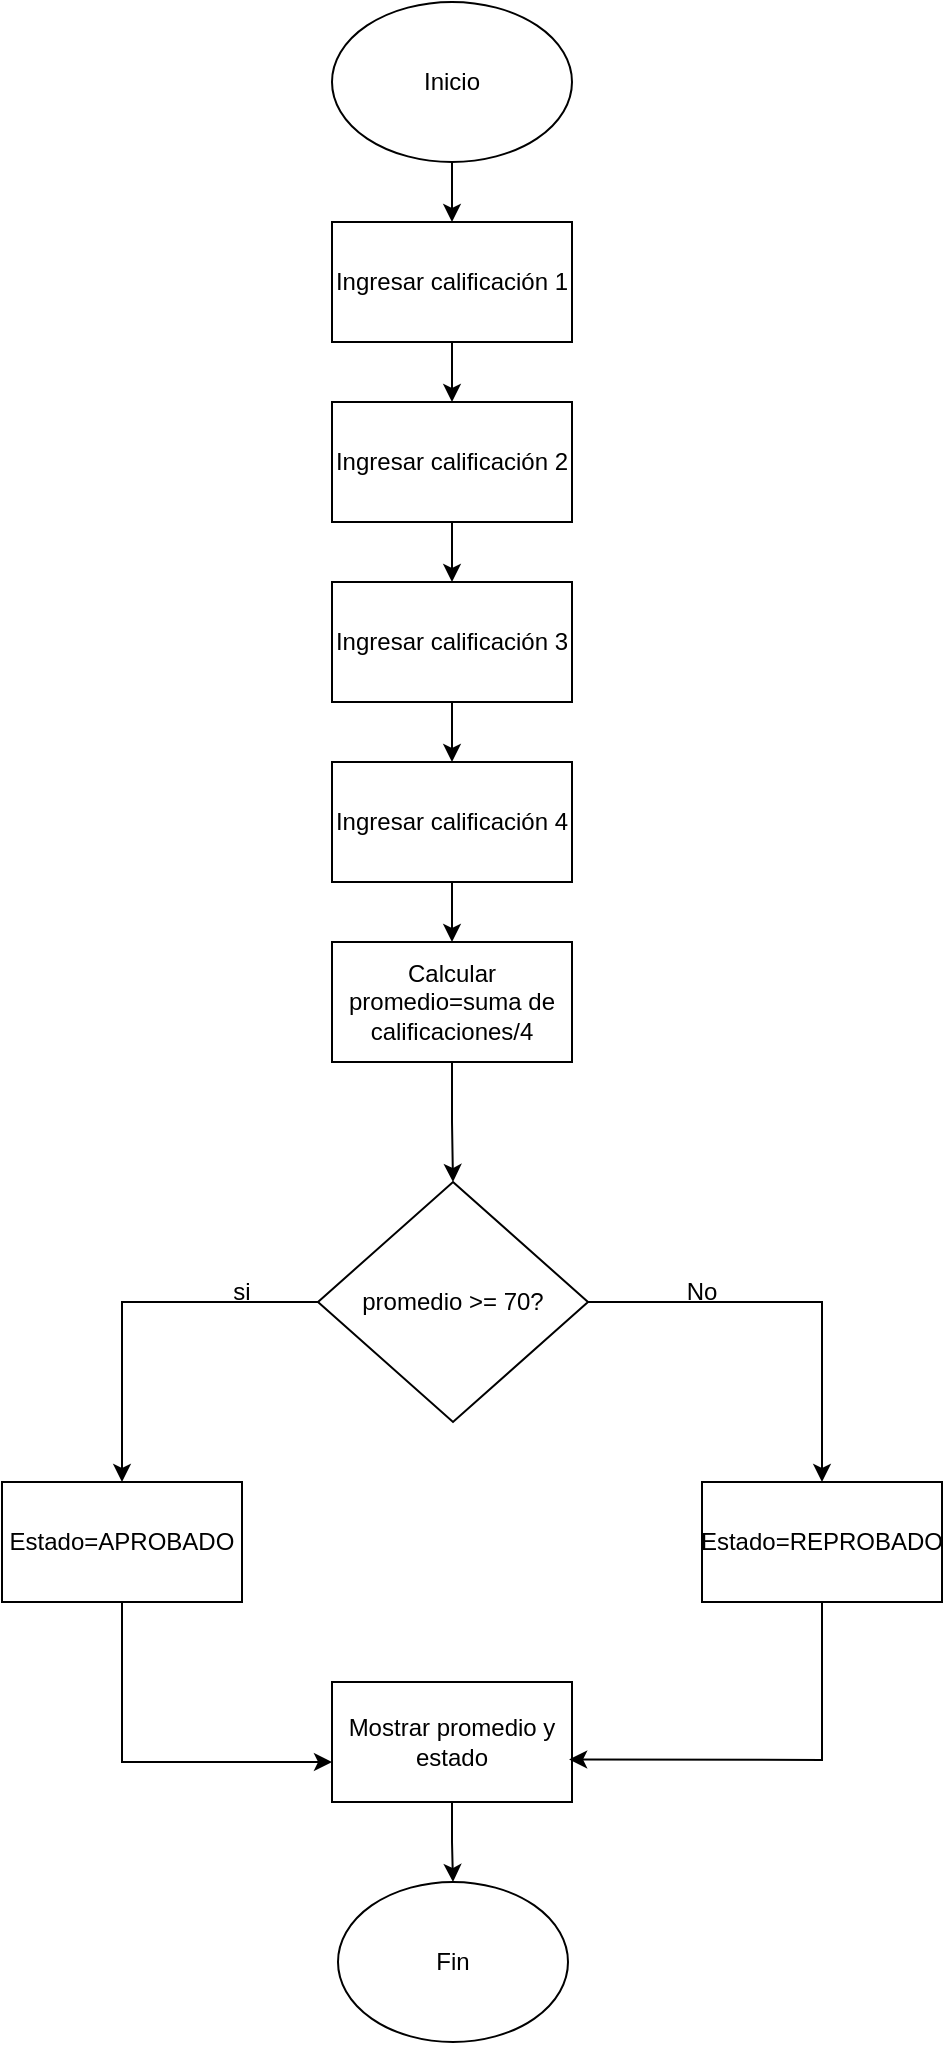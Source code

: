 <mxfile version="26.0.14">
  <diagram name="Página-1" id="7tV_Gs8HKn4RzmrcsTSC">
    <mxGraphModel dx="637" dy="319" grid="1" gridSize="10" guides="1" tooltips="1" connect="1" arrows="1" fold="1" page="1" pageScale="1" pageWidth="850" pageHeight="1100" math="0" shadow="0">
      <root>
        <mxCell id="0" />
        <mxCell id="1" parent="0" />
        <mxCell id="Kv0aXKbu5L6N0PeWqDxw-3" value="" style="edgeStyle=orthogonalEdgeStyle;rounded=0;orthogonalLoop=1;jettySize=auto;html=1;" edge="1" parent="1" source="Kv0aXKbu5L6N0PeWqDxw-1" target="Kv0aXKbu5L6N0PeWqDxw-2">
          <mxGeometry relative="1" as="geometry" />
        </mxCell>
        <mxCell id="Kv0aXKbu5L6N0PeWqDxw-1" value="Inicio" style="ellipse;whiteSpace=wrap;html=1;" vertex="1" parent="1">
          <mxGeometry x="365" y="20" width="120" height="80" as="geometry" />
        </mxCell>
        <mxCell id="Kv0aXKbu5L6N0PeWqDxw-5" value="" style="edgeStyle=orthogonalEdgeStyle;rounded=0;orthogonalLoop=1;jettySize=auto;html=1;" edge="1" parent="1" source="Kv0aXKbu5L6N0PeWqDxw-2" target="Kv0aXKbu5L6N0PeWqDxw-4">
          <mxGeometry relative="1" as="geometry" />
        </mxCell>
        <mxCell id="Kv0aXKbu5L6N0PeWqDxw-2" value="Ingresar calificación 1" style="whiteSpace=wrap;html=1;" vertex="1" parent="1">
          <mxGeometry x="365" y="130" width="120" height="60" as="geometry" />
        </mxCell>
        <mxCell id="Kv0aXKbu5L6N0PeWqDxw-7" value="" style="edgeStyle=orthogonalEdgeStyle;rounded=0;orthogonalLoop=1;jettySize=auto;html=1;" edge="1" parent="1" source="Kv0aXKbu5L6N0PeWqDxw-4" target="Kv0aXKbu5L6N0PeWqDxw-6">
          <mxGeometry relative="1" as="geometry" />
        </mxCell>
        <mxCell id="Kv0aXKbu5L6N0PeWqDxw-4" value="Ingresar calificación 2" style="whiteSpace=wrap;html=1;" vertex="1" parent="1">
          <mxGeometry x="365" y="220" width="120" height="60" as="geometry" />
        </mxCell>
        <mxCell id="Kv0aXKbu5L6N0PeWqDxw-9" value="" style="edgeStyle=orthogonalEdgeStyle;rounded=0;orthogonalLoop=1;jettySize=auto;html=1;" edge="1" parent="1" source="Kv0aXKbu5L6N0PeWqDxw-6" target="Kv0aXKbu5L6N0PeWqDxw-8">
          <mxGeometry relative="1" as="geometry" />
        </mxCell>
        <mxCell id="Kv0aXKbu5L6N0PeWqDxw-6" value="Ingresar calificación 3" style="whiteSpace=wrap;html=1;" vertex="1" parent="1">
          <mxGeometry x="365" y="310" width="120" height="60" as="geometry" />
        </mxCell>
        <mxCell id="Kv0aXKbu5L6N0PeWqDxw-11" value="" style="edgeStyle=orthogonalEdgeStyle;rounded=0;orthogonalLoop=1;jettySize=auto;html=1;" edge="1" parent="1" source="Kv0aXKbu5L6N0PeWqDxw-8" target="Kv0aXKbu5L6N0PeWqDxw-10">
          <mxGeometry relative="1" as="geometry" />
        </mxCell>
        <mxCell id="Kv0aXKbu5L6N0PeWqDxw-8" value="Ingresar calificación 4" style="whiteSpace=wrap;html=1;" vertex="1" parent="1">
          <mxGeometry x="365" y="400" width="120" height="60" as="geometry" />
        </mxCell>
        <mxCell id="Kv0aXKbu5L6N0PeWqDxw-13" value="" style="edgeStyle=orthogonalEdgeStyle;rounded=0;orthogonalLoop=1;jettySize=auto;html=1;" edge="1" parent="1" source="Kv0aXKbu5L6N0PeWqDxw-10" target="Kv0aXKbu5L6N0PeWqDxw-12">
          <mxGeometry relative="1" as="geometry" />
        </mxCell>
        <mxCell id="Kv0aXKbu5L6N0PeWqDxw-10" value="Calcular promedio=suma de calificaciones/4" style="whiteSpace=wrap;html=1;" vertex="1" parent="1">
          <mxGeometry x="365" y="490" width="120" height="60" as="geometry" />
        </mxCell>
        <mxCell id="Kv0aXKbu5L6N0PeWqDxw-15" value="" style="edgeStyle=orthogonalEdgeStyle;rounded=0;orthogonalLoop=1;jettySize=auto;html=1;" edge="1" parent="1" source="Kv0aXKbu5L6N0PeWqDxw-12" target="Kv0aXKbu5L6N0PeWqDxw-14">
          <mxGeometry relative="1" as="geometry" />
        </mxCell>
        <mxCell id="Kv0aXKbu5L6N0PeWqDxw-17" value="" style="edgeStyle=orthogonalEdgeStyle;rounded=0;orthogonalLoop=1;jettySize=auto;html=1;" edge="1" parent="1" source="Kv0aXKbu5L6N0PeWqDxw-12" target="Kv0aXKbu5L6N0PeWqDxw-16">
          <mxGeometry relative="1" as="geometry" />
        </mxCell>
        <mxCell id="Kv0aXKbu5L6N0PeWqDxw-12" value="promedio &amp;gt;= 70?" style="rhombus;whiteSpace=wrap;html=1;" vertex="1" parent="1">
          <mxGeometry x="358" y="610" width="135" height="120" as="geometry" />
        </mxCell>
        <mxCell id="Kv0aXKbu5L6N0PeWqDxw-14" value="Estado=APROBADO" style="whiteSpace=wrap;html=1;" vertex="1" parent="1">
          <mxGeometry x="200" y="760" width="120" height="60" as="geometry" />
        </mxCell>
        <mxCell id="Kv0aXKbu5L6N0PeWqDxw-16" value="Estado=REPROBADO" style="whiteSpace=wrap;html=1;" vertex="1" parent="1">
          <mxGeometry x="550" y="760" width="120" height="60" as="geometry" />
        </mxCell>
        <mxCell id="Kv0aXKbu5L6N0PeWqDxw-18" value="si" style="text;html=1;align=center;verticalAlign=middle;whiteSpace=wrap;rounded=0;" vertex="1" parent="1">
          <mxGeometry x="290" y="650" width="60" height="30" as="geometry" />
        </mxCell>
        <mxCell id="Kv0aXKbu5L6N0PeWqDxw-20" value="No" style="text;html=1;align=center;verticalAlign=middle;whiteSpace=wrap;rounded=0;" vertex="1" parent="1">
          <mxGeometry x="520" y="650" width="60" height="30" as="geometry" />
        </mxCell>
        <mxCell id="Kv0aXKbu5L6N0PeWqDxw-25" value="" style="edgeStyle=orthogonalEdgeStyle;rounded=0;orthogonalLoop=1;jettySize=auto;html=1;" edge="1" parent="1" source="Kv0aXKbu5L6N0PeWqDxw-21" target="Kv0aXKbu5L6N0PeWqDxw-24">
          <mxGeometry relative="1" as="geometry" />
        </mxCell>
        <mxCell id="Kv0aXKbu5L6N0PeWqDxw-21" value="Mostrar promedio y estado" style="rounded=0;whiteSpace=wrap;html=1;" vertex="1" parent="1">
          <mxGeometry x="365" y="860" width="120" height="60" as="geometry" />
        </mxCell>
        <mxCell id="Kv0aXKbu5L6N0PeWqDxw-22" value="" style="endArrow=classic;html=1;rounded=0;exitX=0.5;exitY=1;exitDx=0;exitDy=0;" edge="1" parent="1" source="Kv0aXKbu5L6N0PeWqDxw-14">
          <mxGeometry width="50" height="50" relative="1" as="geometry">
            <mxPoint x="260" y="900" as="sourcePoint" />
            <mxPoint x="365" y="900" as="targetPoint" />
            <Array as="points">
              <mxPoint x="260" y="900" />
            </Array>
          </mxGeometry>
        </mxCell>
        <mxCell id="Kv0aXKbu5L6N0PeWqDxw-23" value="" style="endArrow=classic;html=1;rounded=0;entryX=0.988;entryY=0.645;entryDx=0;entryDy=0;entryPerimeter=0;exitX=0.5;exitY=1;exitDx=0;exitDy=0;" edge="1" parent="1" source="Kv0aXKbu5L6N0PeWqDxw-16" target="Kv0aXKbu5L6N0PeWqDxw-21">
          <mxGeometry width="50" height="50" relative="1" as="geometry">
            <mxPoint x="610" y="920" as="sourcePoint" />
            <mxPoint x="660" y="870" as="targetPoint" />
            <Array as="points">
              <mxPoint x="610" y="899" />
            </Array>
          </mxGeometry>
        </mxCell>
        <mxCell id="Kv0aXKbu5L6N0PeWqDxw-24" value="Fin" style="ellipse;whiteSpace=wrap;html=1;rounded=0;" vertex="1" parent="1">
          <mxGeometry x="368" y="960" width="115" height="80" as="geometry" />
        </mxCell>
      </root>
    </mxGraphModel>
  </diagram>
</mxfile>
